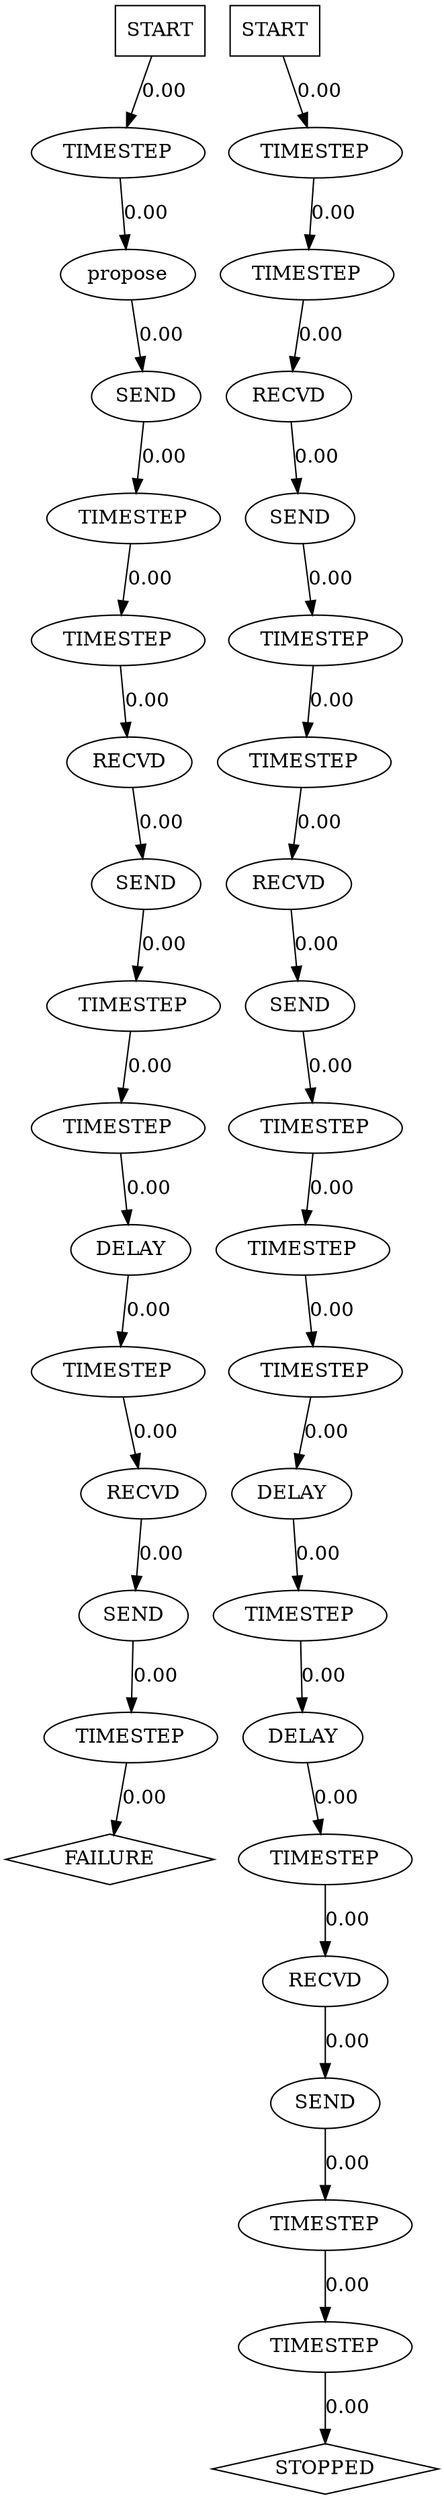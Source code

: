 digraph {
  0 [label="START",shape=box];
  1 [label="START",shape=box];
  2 [label="TIMESTEP"];
  3 [label="TIMESTEP"];
  4 [label="TIMESTEP"];
  5 [label="propose"];
  6 [label="RECVD"];
  7 [label="SEND"];
  8 [label="SEND"];
  9 [label="TIMESTEP"];
  10 [label="TIMESTEP"];
  11 [label="TIMESTEP"];
  12 [label="RECVD"];
  13 [label="TIMESTEP"];
  14 [label="RECVD"];
  15 [label="SEND"];
  16 [label="SEND"];
  17 [label="TIMESTEP"];
  18 [label="TIMESTEP"];
  19 [label="TIMESTEP"];
  20 [label="DELAY"];
  21 [label="TIMESTEP"];
  22 [label="TIMESTEP"];
  23 [label="TIMESTEP"];
  24 [label="DELAY"];
  25 [label="RECVD"];
  26 [label="SEND"];
  27 [label="TIMESTEP"];
  28 [label="DELAY"];
  29 [label="TIMESTEP"];
  30 [label="FAILURE",shape=diamond];
  31 [label="TIMESTEP"];
  32 [label="RECVD"];
  33 [label="SEND"];
  34 [label="TIMESTEP"];
  35 [label="TIMESTEP"];
  36 [label="STOPPED",shape=diamond];
0->2 [label="0.00", weight="0.00",];
1->3 [label="0.00", weight="0.00",];
2->5 [label="0.00", weight="0.00",];
3->4 [label="0.00", weight="0.00",];
4->6 [label="0.00", weight="0.00",];
5->7 [label="0.00", weight="0.00",];
6->8 [label="0.00", weight="0.00",];
7->9 [label="0.00", weight="0.00",];
8->10 [label="0.00", weight="0.00",];
9->11 [label="0.00", weight="0.00",];
10->13 [label="0.00", weight="0.00",];
11->12 [label="0.00", weight="0.00",];
12->15 [label="0.00", weight="0.00",];
13->14 [label="0.00", weight="0.00",];
14->16 [label="0.00", weight="0.00",];
15->17 [label="0.00", weight="0.00",];
16->18 [label="0.00", weight="0.00",];
17->19 [label="0.00", weight="0.00",];
18->21 [label="0.00", weight="0.00",];
19->20 [label="0.00", weight="0.00",];
20->22 [label="0.00", weight="0.00",];
21->23 [label="0.00", weight="0.00",];
22->25 [label="0.00", weight="0.00",];
23->24 [label="0.00", weight="0.00",];
24->27 [label="0.00", weight="0.00",];
25->26 [label="0.00", weight="0.00",];
26->29 [label="0.00", weight="0.00",];
27->28 [label="0.00", weight="0.00",];
28->31 [label="0.00", weight="0.00",];
29->30 [label="0.00", weight="0.00",];
31->32 [label="0.00", weight="0.00",];
32->33 [label="0.00", weight="0.00",];
33->34 [label="0.00", weight="0.00",];
34->35 [label="0.00", weight="0.00",];
35->36 [label="0.00", weight="0.00",];
} // digraph
